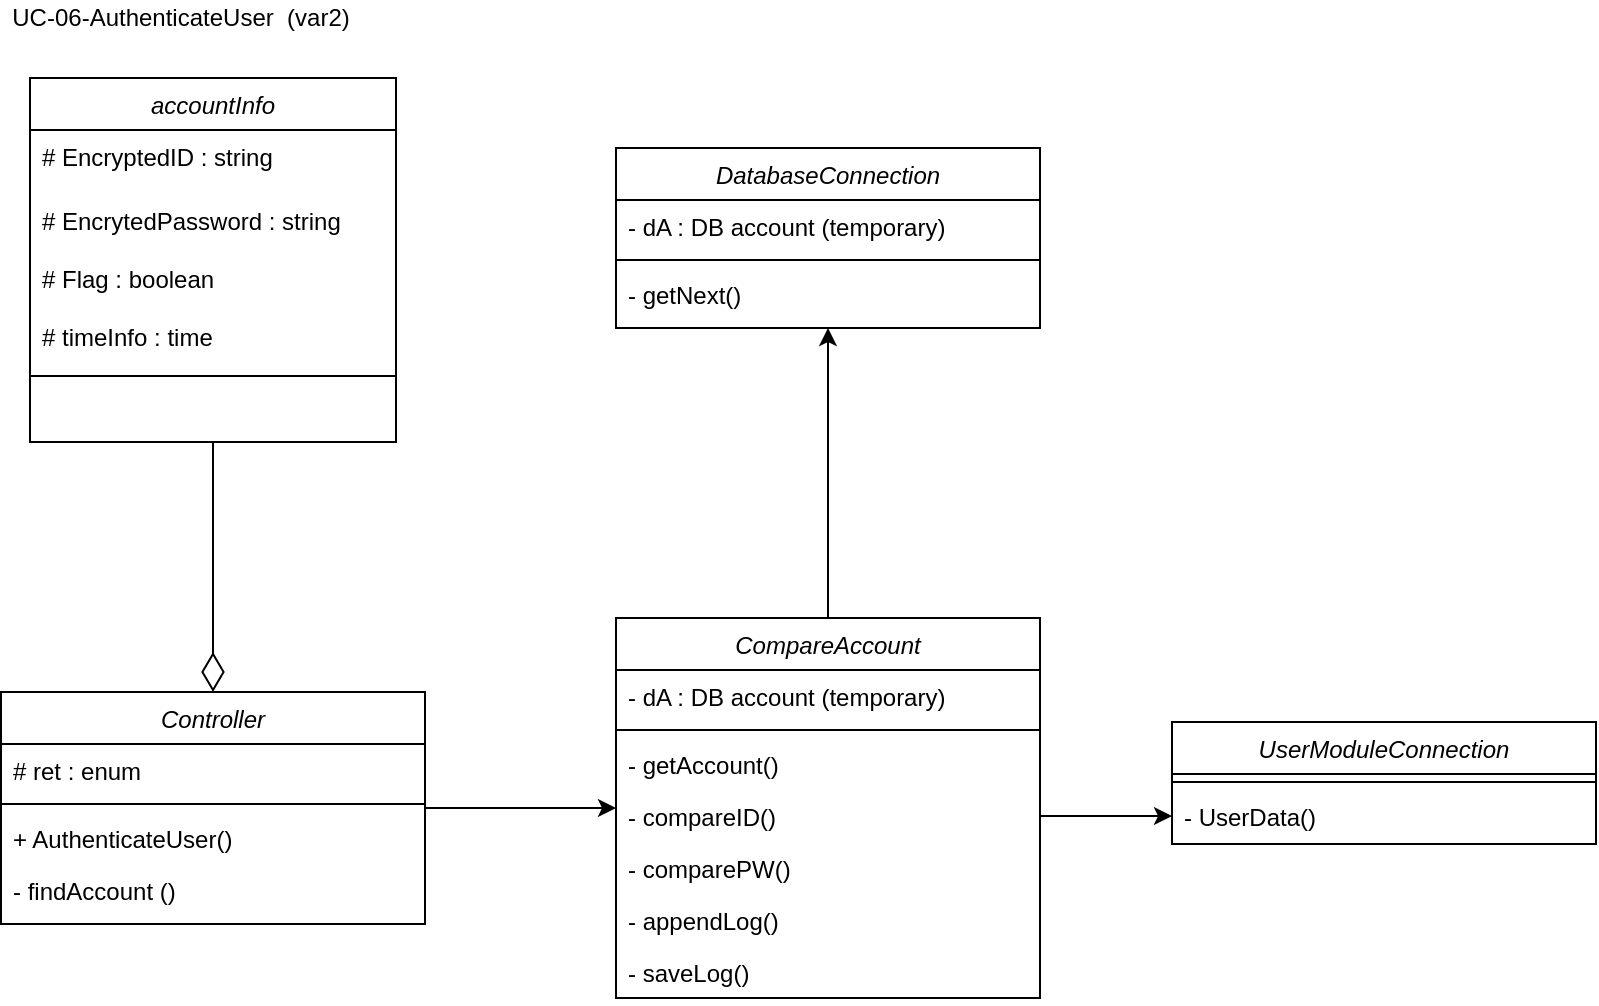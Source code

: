 <mxfile version="14.6.13" type="device"><diagram id="C5RBs43oDa-KdzZeNtuy" name="Page-1"><mxGraphModel dx="911" dy="788" grid="0" gridSize="10" guides="1" tooltips="1" connect="1" arrows="1" fold="1" page="1" pageScale="1" pageWidth="827" pageHeight="1169" math="0" shadow="0"><root><mxCell id="WIyWlLk6GJQsqaUBKTNV-0"/><mxCell id="WIyWlLk6GJQsqaUBKTNV-1" parent="WIyWlLk6GJQsqaUBKTNV-0"/><mxCell id="JD-GdfN8Bzgz9YLYONyE-1" style="edgeStyle=orthogonalEdgeStyle;rounded=0;orthogonalLoop=1;jettySize=auto;html=1;" edge="1" parent="WIyWlLk6GJQsqaUBKTNV-1" source="_OxDIwBgwFHxbiOc1xIm-0" target="_OxDIwBgwFHxbiOc1xIm-20"><mxGeometry relative="1" as="geometry"/></mxCell><mxCell id="_OxDIwBgwFHxbiOc1xIm-0" value="Controller" style="swimlane;fontStyle=2;align=center;verticalAlign=top;childLayout=stackLayout;horizontal=1;startSize=26;horizontalStack=0;resizeParent=1;resizeLast=0;collapsible=1;marginBottom=0;rounded=0;shadow=0;strokeWidth=1;" parent="WIyWlLk6GJQsqaUBKTNV-1" vertex="1"><mxGeometry x="4.5" y="354" width="212" height="116" as="geometry"><mxRectangle x="230" y="140" width="160" height="26" as="alternateBounds"/></mxGeometry></mxCell><mxCell id="_OxDIwBgwFHxbiOc1xIm-1" value="# ret : enum" style="text;align=left;verticalAlign=top;spacingLeft=4;spacingRight=4;overflow=hidden;rotatable=0;points=[[0,0.5],[1,0.5]];portConstraint=eastwest;rounded=0;shadow=0;html=0;" parent="_OxDIwBgwFHxbiOc1xIm-0" vertex="1"><mxGeometry y="26" width="212" height="26" as="geometry"/></mxCell><mxCell id="_OxDIwBgwFHxbiOc1xIm-2" value="" style="line;html=1;strokeWidth=1;align=left;verticalAlign=middle;spacingTop=-1;spacingLeft=3;spacingRight=3;rotatable=0;labelPosition=right;points=[];portConstraint=eastwest;" parent="_OxDIwBgwFHxbiOc1xIm-0" vertex="1"><mxGeometry y="52" width="212" height="8" as="geometry"/></mxCell><mxCell id="_OxDIwBgwFHxbiOc1xIm-3" value="+ AuthenticateUser()&#10;" style="text;align=left;verticalAlign=top;spacingLeft=4;spacingRight=4;overflow=hidden;rotatable=0;points=[[0,0.5],[1,0.5]];portConstraint=eastwest;" parent="_OxDIwBgwFHxbiOc1xIm-0" vertex="1"><mxGeometry y="60" width="212" height="26" as="geometry"/></mxCell><mxCell id="_OxDIwBgwFHxbiOc1xIm-4" value="- findAccount ()&#10;" style="text;align=left;verticalAlign=top;spacingLeft=4;spacingRight=4;overflow=hidden;rotatable=0;points=[[0,0.5],[1,0.5]];portConstraint=eastwest;" parent="_OxDIwBgwFHxbiOc1xIm-0" vertex="1"><mxGeometry y="86" width="212" height="26" as="geometry"/></mxCell><mxCell id="_OxDIwBgwFHxbiOc1xIm-6" style="edgeStyle=orthogonalEdgeStyle;rounded=0;orthogonalLoop=1;jettySize=auto;html=1;endArrow=diamondThin;endFill=0;endSize=17;" parent="WIyWlLk6GJQsqaUBKTNV-1" source="_OxDIwBgwFHxbiOc1xIm-7" target="_OxDIwBgwFHxbiOc1xIm-0" edge="1"><mxGeometry relative="1" as="geometry"/></mxCell><mxCell id="_OxDIwBgwFHxbiOc1xIm-7" value="accountInfo" style="swimlane;fontStyle=2;align=center;verticalAlign=top;childLayout=stackLayout;horizontal=1;startSize=26;horizontalStack=0;resizeParent=1;resizeLast=0;collapsible=1;marginBottom=0;rounded=0;shadow=0;strokeWidth=1;" parent="WIyWlLk6GJQsqaUBKTNV-1" vertex="1"><mxGeometry x="19" y="47" width="183" height="182" as="geometry"><mxRectangle x="230" y="140" width="160" height="26" as="alternateBounds"/></mxGeometry></mxCell><mxCell id="_OxDIwBgwFHxbiOc1xIm-8" value="# EncryptedID : string" style="text;align=left;verticalAlign=top;spacingLeft=4;spacingRight=4;overflow=hidden;rotatable=0;points=[[0,0.5],[1,0.5]];portConstraint=eastwest;rounded=0;shadow=0;html=0;" parent="_OxDIwBgwFHxbiOc1xIm-7" vertex="1"><mxGeometry y="26" width="183" height="32" as="geometry"/></mxCell><mxCell id="_OxDIwBgwFHxbiOc1xIm-9" value="# EncrytedPassword : string" style="text;align=left;verticalAlign=top;spacingLeft=4;spacingRight=4;overflow=hidden;rotatable=0;points=[[0,0.5],[1,0.5]];portConstraint=eastwest;rounded=0;shadow=0;html=0;" parent="_OxDIwBgwFHxbiOc1xIm-7" vertex="1"><mxGeometry y="58" width="183" height="29" as="geometry"/></mxCell><mxCell id="_OxDIwBgwFHxbiOc1xIm-10" value="# Flag : boolean" style="text;align=left;verticalAlign=top;spacingLeft=4;spacingRight=4;overflow=hidden;rotatable=0;points=[[0,0.5],[1,0.5]];portConstraint=eastwest;rounded=0;shadow=0;html=0;" parent="_OxDIwBgwFHxbiOc1xIm-7" vertex="1"><mxGeometry y="87" width="183" height="29" as="geometry"/></mxCell><mxCell id="_OxDIwBgwFHxbiOc1xIm-11" value="# timeInfo : time" style="text;align=left;verticalAlign=top;spacingLeft=4;spacingRight=4;overflow=hidden;rotatable=0;points=[[0,0.5],[1,0.5]];portConstraint=eastwest;rounded=0;shadow=0;html=0;" parent="_OxDIwBgwFHxbiOc1xIm-7" vertex="1"><mxGeometry y="116" width="183" height="29" as="geometry"/></mxCell><mxCell id="_OxDIwBgwFHxbiOc1xIm-12" value="" style="line;html=1;strokeWidth=1;align=left;verticalAlign=middle;spacingTop=-1;spacingLeft=3;spacingRight=3;rotatable=0;labelPosition=right;points=[];portConstraint=eastwest;" parent="_OxDIwBgwFHxbiOc1xIm-7" vertex="1"><mxGeometry y="145" width="183" height="8" as="geometry"/></mxCell><mxCell id="_OxDIwBgwFHxbiOc1xIm-13" value="UC-06-AuthenticateUser&amp;nbsp; (var2)" style="text;html=1;align=center;verticalAlign=middle;resizable=0;points=[];autosize=1;strokeColor=none;" parent="WIyWlLk6GJQsqaUBKTNV-1" vertex="1"><mxGeometry x="4.5" y="8" width="179" height="18" as="geometry"/></mxCell><mxCell id="_OxDIwBgwFHxbiOc1xIm-14" value="DatabaseConnection" style="swimlane;fontStyle=2;align=center;verticalAlign=top;childLayout=stackLayout;horizontal=1;startSize=26;horizontalStack=0;resizeParent=1;resizeLast=0;collapsible=1;marginBottom=0;rounded=0;shadow=0;strokeWidth=1;" parent="WIyWlLk6GJQsqaUBKTNV-1" vertex="1"><mxGeometry x="312" y="82" width="212" height="90" as="geometry"><mxRectangle x="230" y="140" width="160" height="26" as="alternateBounds"/></mxGeometry></mxCell><mxCell id="_OxDIwBgwFHxbiOc1xIm-15" value="- dA : DB account (temporary)" style="text;align=left;verticalAlign=top;spacingLeft=4;spacingRight=4;overflow=hidden;rotatable=0;points=[[0,0.5],[1,0.5]];portConstraint=eastwest;rounded=0;shadow=0;html=0;" parent="_OxDIwBgwFHxbiOc1xIm-14" vertex="1"><mxGeometry y="26" width="212" height="26" as="geometry"/></mxCell><mxCell id="_OxDIwBgwFHxbiOc1xIm-16" value="" style="line;html=1;strokeWidth=1;align=left;verticalAlign=middle;spacingTop=-1;spacingLeft=3;spacingRight=3;rotatable=0;labelPosition=right;points=[];portConstraint=eastwest;" parent="_OxDIwBgwFHxbiOc1xIm-14" vertex="1"><mxGeometry y="52" width="212" height="8" as="geometry"/></mxCell><mxCell id="_OxDIwBgwFHxbiOc1xIm-17" value="- getNext()" style="text;align=left;verticalAlign=top;spacingLeft=4;spacingRight=4;overflow=hidden;rotatable=0;points=[[0,0.5],[1,0.5]];portConstraint=eastwest;" parent="_OxDIwBgwFHxbiOc1xIm-14" vertex="1"><mxGeometry y="60" width="212" height="26" as="geometry"/></mxCell><mxCell id="JD-GdfN8Bzgz9YLYONyE-4" style="edgeStyle=orthogonalEdgeStyle;rounded=0;orthogonalLoop=1;jettySize=auto;html=1;entryX=0.5;entryY=1;entryDx=0;entryDy=0;" edge="1" parent="WIyWlLk6GJQsqaUBKTNV-1" source="_OxDIwBgwFHxbiOc1xIm-20" target="_OxDIwBgwFHxbiOc1xIm-14"><mxGeometry relative="1" as="geometry"/></mxCell><mxCell id="_OxDIwBgwFHxbiOc1xIm-20" value="CompareAccount" style="swimlane;fontStyle=2;align=center;verticalAlign=top;childLayout=stackLayout;horizontal=1;startSize=26;horizontalStack=0;resizeParent=1;resizeLast=0;collapsible=1;marginBottom=0;rounded=0;shadow=0;strokeWidth=1;" parent="WIyWlLk6GJQsqaUBKTNV-1" vertex="1"><mxGeometry x="312" y="317" width="212" height="190" as="geometry"><mxRectangle x="230" y="140" width="160" height="26" as="alternateBounds"/></mxGeometry></mxCell><mxCell id="_OxDIwBgwFHxbiOc1xIm-21" value="- dA : DB account (temporary)" style="text;align=left;verticalAlign=top;spacingLeft=4;spacingRight=4;overflow=hidden;rotatable=0;points=[[0,0.5],[1,0.5]];portConstraint=eastwest;rounded=0;shadow=0;html=0;" parent="_OxDIwBgwFHxbiOc1xIm-20" vertex="1"><mxGeometry y="26" width="212" height="26" as="geometry"/></mxCell><mxCell id="_OxDIwBgwFHxbiOc1xIm-22" value="" style="line;html=1;strokeWidth=1;align=left;verticalAlign=middle;spacingTop=-1;spacingLeft=3;spacingRight=3;rotatable=0;labelPosition=right;points=[];portConstraint=eastwest;" parent="_OxDIwBgwFHxbiOc1xIm-20" vertex="1"><mxGeometry y="52" width="212" height="8" as="geometry"/></mxCell><mxCell id="_OxDIwBgwFHxbiOc1xIm-23" value="- getAccount()" style="text;align=left;verticalAlign=top;spacingLeft=4;spacingRight=4;overflow=hidden;rotatable=0;points=[[0,0.5],[1,0.5]];portConstraint=eastwest;" parent="_OxDIwBgwFHxbiOc1xIm-20" vertex="1"><mxGeometry y="60" width="212" height="26" as="geometry"/></mxCell><mxCell id="_OxDIwBgwFHxbiOc1xIm-24" value="- compareID()" style="text;align=left;verticalAlign=top;spacingLeft=4;spacingRight=4;overflow=hidden;rotatable=0;points=[[0,0.5],[1,0.5]];portConstraint=eastwest;" parent="_OxDIwBgwFHxbiOc1xIm-20" vertex="1"><mxGeometry y="86" width="212" height="26" as="geometry"/></mxCell><mxCell id="JD-GdfN8Bzgz9YLYONyE-2" value="- comparePW()" style="text;align=left;verticalAlign=top;spacingLeft=4;spacingRight=4;overflow=hidden;rotatable=0;points=[[0,0.5],[1,0.5]];portConstraint=eastwest;" vertex="1" parent="_OxDIwBgwFHxbiOc1xIm-20"><mxGeometry y="112" width="212" height="26" as="geometry"/></mxCell><mxCell id="_OxDIwBgwFHxbiOc1xIm-29" value="- appendLog()" style="text;align=left;verticalAlign=top;spacingLeft=4;spacingRight=4;overflow=hidden;rotatable=0;points=[[0,0.5],[1,0.5]];portConstraint=eastwest;" parent="_OxDIwBgwFHxbiOc1xIm-20" vertex="1"><mxGeometry y="138" width="212" height="26" as="geometry"/></mxCell><mxCell id="JD-GdfN8Bzgz9YLYONyE-3" value="- saveLog()" style="text;align=left;verticalAlign=top;spacingLeft=4;spacingRight=4;overflow=hidden;rotatable=0;points=[[0,0.5],[1,0.5]];portConstraint=eastwest;" vertex="1" parent="_OxDIwBgwFHxbiOc1xIm-20"><mxGeometry y="164" width="212" height="26" as="geometry"/></mxCell><mxCell id="JD-GdfN8Bzgz9YLYONyE-5" value="UserModuleConnection" style="swimlane;fontStyle=2;align=center;verticalAlign=top;childLayout=stackLayout;horizontal=1;startSize=26;horizontalStack=0;resizeParent=1;resizeLast=0;collapsible=1;marginBottom=0;rounded=0;shadow=0;strokeWidth=1;" vertex="1" parent="WIyWlLk6GJQsqaUBKTNV-1"><mxGeometry x="590" y="369" width="212" height="61" as="geometry"><mxRectangle x="230" y="140" width="160" height="26" as="alternateBounds"/></mxGeometry></mxCell><mxCell id="JD-GdfN8Bzgz9YLYONyE-7" value="" style="line;html=1;strokeWidth=1;align=left;verticalAlign=middle;spacingTop=-1;spacingLeft=3;spacingRight=3;rotatable=0;labelPosition=right;points=[];portConstraint=eastwest;" vertex="1" parent="JD-GdfN8Bzgz9YLYONyE-5"><mxGeometry y="26" width="212" height="8" as="geometry"/></mxCell><mxCell id="JD-GdfN8Bzgz9YLYONyE-8" value="- UserData()" style="text;align=left;verticalAlign=top;spacingLeft=4;spacingRight=4;overflow=hidden;rotatable=0;points=[[0,0.5],[1,0.5]];portConstraint=eastwest;" vertex="1" parent="JD-GdfN8Bzgz9YLYONyE-5"><mxGeometry y="34" width="212" height="26" as="geometry"/></mxCell><mxCell id="JD-GdfN8Bzgz9YLYONyE-9" style="edgeStyle=orthogonalEdgeStyle;rounded=0;orthogonalLoop=1;jettySize=auto;html=1;entryX=0;entryY=0.5;entryDx=0;entryDy=0;" edge="1" parent="WIyWlLk6GJQsqaUBKTNV-1" source="_OxDIwBgwFHxbiOc1xIm-24" target="JD-GdfN8Bzgz9YLYONyE-8"><mxGeometry relative="1" as="geometry"/></mxCell></root></mxGraphModel></diagram></mxfile>